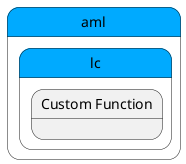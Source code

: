 @startuml
left to right direction


state "aml" as aml #00aaff {
state "lc" as amllc #00aaff {
}
}


state amllc #00aaff {
    state "Custom Function" as lcfunction {
    }
}





@enduml
